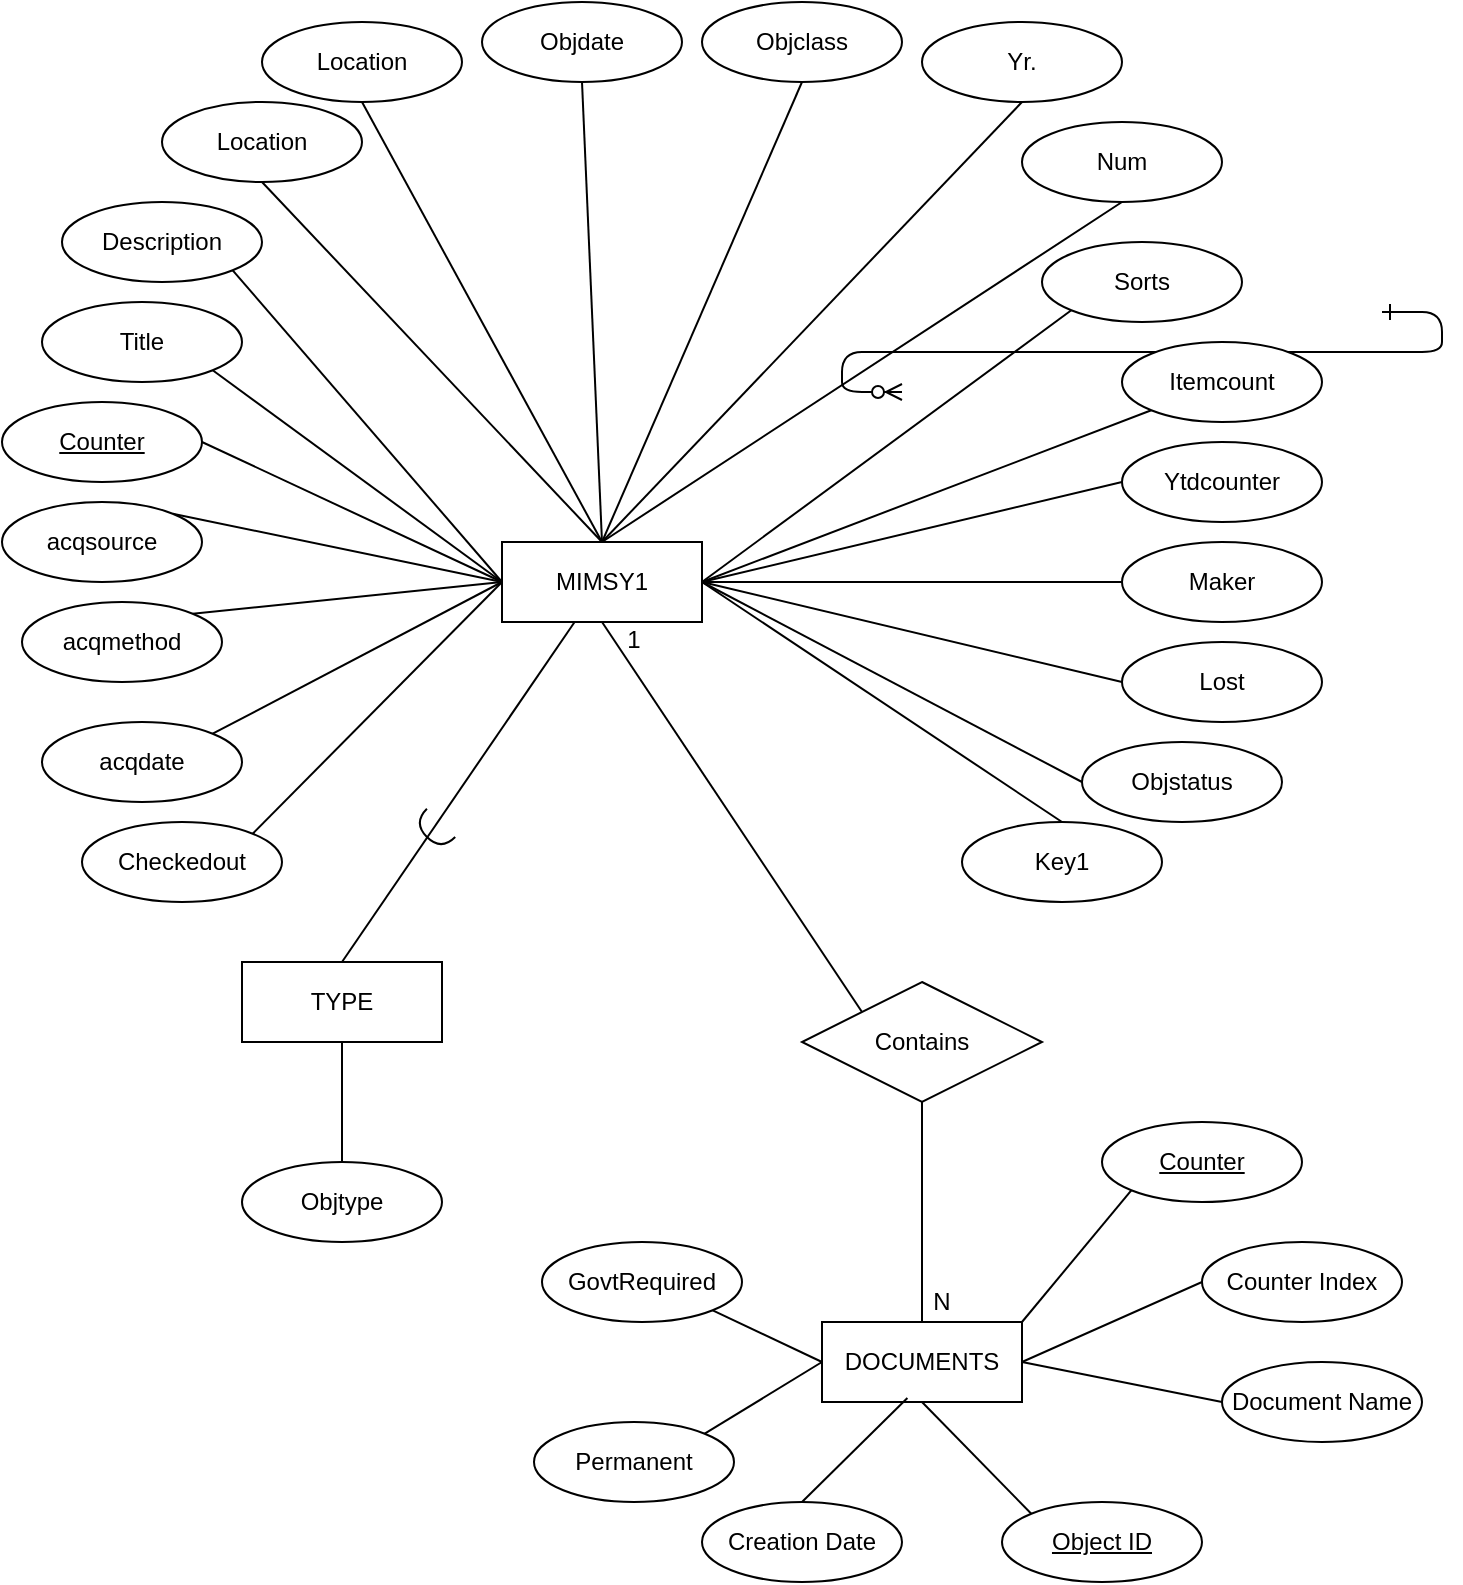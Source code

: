 <mxfile version="13.6.2" type="device"><diagram id="R2lEEEUBdFMjLlhIrx00" name="Page-1"><mxGraphModel dx="992" dy="731" grid="1" gridSize="10" guides="1" tooltips="1" connect="1" arrows="1" fold="1" page="1" pageScale="1" pageWidth="850" pageHeight="1100" math="0" shadow="0" extFonts="Permanent Marker^https://fonts.googleapis.com/css?family=Permanent+Marker"><root><mxCell id="0"/><mxCell id="1" parent="0"/><mxCell id="C-vyLk0tnHw3VtMMgP7b-12" value="" style="edgeStyle=entityRelationEdgeStyle;endArrow=ERzeroToMany;startArrow=ERone;endFill=1;startFill=0;" parent="1" target="C-vyLk0tnHw3VtMMgP7b-17" edge="1"><mxGeometry width="100" height="100" relative="1" as="geometry"><mxPoint x="700" y="165" as="sourcePoint"/><mxPoint x="460" y="205" as="targetPoint"/></mxGeometry></mxCell><mxCell id="3RVAJ6y1bHNvWpGgUxyZ-4" style="rounded=0;orthogonalLoop=1;jettySize=auto;html=1;exitX=0;exitY=0.5;exitDx=0;exitDy=0;entryX=1;entryY=0.5;entryDx=0;entryDy=0;endArrow=none;endFill=0;" edge="1" parent="1" source="3RVAJ6y1bHNvWpGgUxyZ-1" target="3RVAJ6y1bHNvWpGgUxyZ-3"><mxGeometry relative="1" as="geometry"/></mxCell><mxCell id="3RVAJ6y1bHNvWpGgUxyZ-1" value="MIMSY1" style="whiteSpace=wrap;html=1;align=center;" vertex="1" parent="1"><mxGeometry x="260" y="280" width="100" height="40" as="geometry"/></mxCell><mxCell id="3RVAJ6y1bHNvWpGgUxyZ-3" value="Counter" style="ellipse;whiteSpace=wrap;html=1;align=center;fontStyle=4;" vertex="1" parent="1"><mxGeometry x="10" y="210" width="100" height="40" as="geometry"/></mxCell><mxCell id="3RVAJ6y1bHNvWpGgUxyZ-10" style="edgeStyle=none;rounded=0;orthogonalLoop=1;jettySize=auto;html=1;exitX=1;exitY=1;exitDx=0;exitDy=0;entryX=0;entryY=0.5;entryDx=0;entryDy=0;endArrow=none;endFill=0;" edge="1" parent="1" source="3RVAJ6y1bHNvWpGgUxyZ-5" target="3RVAJ6y1bHNvWpGgUxyZ-1"><mxGeometry relative="1" as="geometry"/></mxCell><mxCell id="3RVAJ6y1bHNvWpGgUxyZ-5" value="Title" style="ellipse;whiteSpace=wrap;html=1;align=center;" vertex="1" parent="1"><mxGeometry x="30" y="160" width="100" height="40" as="geometry"/></mxCell><mxCell id="3RVAJ6y1bHNvWpGgUxyZ-11" style="edgeStyle=none;rounded=0;orthogonalLoop=1;jettySize=auto;html=1;exitX=1;exitY=1;exitDx=0;exitDy=0;entryX=0;entryY=0.5;entryDx=0;entryDy=0;endArrow=none;endFill=0;" edge="1" parent="1" source="3RVAJ6y1bHNvWpGgUxyZ-6" target="3RVAJ6y1bHNvWpGgUxyZ-1"><mxGeometry relative="1" as="geometry"/></mxCell><mxCell id="3RVAJ6y1bHNvWpGgUxyZ-6" value="Description" style="ellipse;whiteSpace=wrap;html=1;align=center;" vertex="1" parent="1"><mxGeometry x="40" y="110" width="100" height="40" as="geometry"/></mxCell><mxCell id="3RVAJ6y1bHNvWpGgUxyZ-12" style="edgeStyle=none;rounded=0;orthogonalLoop=1;jettySize=auto;html=1;exitX=0.5;exitY=1;exitDx=0;exitDy=0;entryX=0.5;entryY=0;entryDx=0;entryDy=0;endArrow=none;endFill=0;" edge="1" parent="1" source="3RVAJ6y1bHNvWpGgUxyZ-7" target="3RVAJ6y1bHNvWpGgUxyZ-1"><mxGeometry relative="1" as="geometry"/></mxCell><mxCell id="3RVAJ6y1bHNvWpGgUxyZ-7" value="Location" style="ellipse;whiteSpace=wrap;html=1;align=center;" vertex="1" parent="1"><mxGeometry x="90" y="60" width="100" height="40" as="geometry"/></mxCell><mxCell id="3RVAJ6y1bHNvWpGgUxyZ-13" style="edgeStyle=none;rounded=0;orthogonalLoop=1;jettySize=auto;html=1;exitX=0.5;exitY=1;exitDx=0;exitDy=0;endArrow=none;endFill=0;" edge="1" parent="1" source="3RVAJ6y1bHNvWpGgUxyZ-8"><mxGeometry relative="1" as="geometry"><mxPoint x="310" y="280" as="targetPoint"/></mxGeometry></mxCell><mxCell id="3RVAJ6y1bHNvWpGgUxyZ-8" value="Yr." style="ellipse;whiteSpace=wrap;html=1;align=center;" vertex="1" parent="1"><mxGeometry x="470" y="20" width="100" height="40" as="geometry"/></mxCell><mxCell id="3RVAJ6y1bHNvWpGgUxyZ-15" style="edgeStyle=none;rounded=0;orthogonalLoop=1;jettySize=auto;html=1;exitX=0.5;exitY=1;exitDx=0;exitDy=0;entryX=0.5;entryY=0;entryDx=0;entryDy=0;endArrow=none;endFill=0;" edge="1" parent="1" source="3RVAJ6y1bHNvWpGgUxyZ-14" target="3RVAJ6y1bHNvWpGgUxyZ-1"><mxGeometry relative="1" as="geometry"/></mxCell><mxCell id="3RVAJ6y1bHNvWpGgUxyZ-14" value="Num" style="ellipse;whiteSpace=wrap;html=1;align=center;" vertex="1" parent="1"><mxGeometry x="520" y="70" width="100" height="40" as="geometry"/></mxCell><mxCell id="3RVAJ6y1bHNvWpGgUxyZ-33" style="edgeStyle=none;rounded=0;orthogonalLoop=1;jettySize=auto;html=1;exitX=0;exitY=1;exitDx=0;exitDy=0;entryX=1;entryY=0.5;entryDx=0;entryDy=0;endArrow=none;endFill=0;" edge="1" parent="1" source="3RVAJ6y1bHNvWpGgUxyZ-16" target="3RVAJ6y1bHNvWpGgUxyZ-1"><mxGeometry relative="1" as="geometry"/></mxCell><mxCell id="3RVAJ6y1bHNvWpGgUxyZ-16" value="Itemcount" style="ellipse;whiteSpace=wrap;html=1;align=center;" vertex="1" parent="1"><mxGeometry x="570" y="180" width="100" height="40" as="geometry"/></mxCell><mxCell id="3RVAJ6y1bHNvWpGgUxyZ-34" style="edgeStyle=none;rounded=0;orthogonalLoop=1;jettySize=auto;html=1;exitX=0;exitY=0.5;exitDx=0;exitDy=0;entryX=1;entryY=0.5;entryDx=0;entryDy=0;endArrow=none;endFill=0;" edge="1" parent="1" source="3RVAJ6y1bHNvWpGgUxyZ-17" target="3RVAJ6y1bHNvWpGgUxyZ-1"><mxGeometry relative="1" as="geometry"/></mxCell><mxCell id="3RVAJ6y1bHNvWpGgUxyZ-17" value="Ytdcounter&lt;span style=&quot;color: rgba(0 , 0 , 0 , 0) ; font-family: monospace ; font-size: 0px&quot;&gt;%3CmxGraphModel%3E%3Croot%3E%3CmxCell%20id%3D%220%22%2F%3E%3CmxCell%20id%3D%221%22%20parent%3D%220%22%2F%3E%3CmxCell%20id%3D%222%22%20value%3D%22Sorts%22%20style%3D%22ellipse%3BwhiteSpace%3Dwrap%3Bhtml%3D1%3Balign%3Dcenter%3B%22%20vertex%3D%221%22%20parent%3D%221%22%3E%3CmxGeometry%20x%3D%22420%22%20y%3D%2290%22%20width%3D%22100%22%20height%3D%2240%22%20as%3D%22geometry%22%2F%3E%3C%2FmxCell%3E%3C%2Froot%3E%3C%2FmxGraphModel%3E&lt;/span&gt;" style="ellipse;whiteSpace=wrap;html=1;align=center;" vertex="1" parent="1"><mxGeometry x="570" y="230" width="100" height="40" as="geometry"/></mxCell><mxCell id="3RVAJ6y1bHNvWpGgUxyZ-32" style="edgeStyle=none;rounded=0;orthogonalLoop=1;jettySize=auto;html=1;exitX=0;exitY=1;exitDx=0;exitDy=0;entryX=1;entryY=0.5;entryDx=0;entryDy=0;endArrow=none;endFill=0;" edge="1" parent="1" source="3RVAJ6y1bHNvWpGgUxyZ-18" target="3RVAJ6y1bHNvWpGgUxyZ-1"><mxGeometry relative="1" as="geometry"/></mxCell><mxCell id="3RVAJ6y1bHNvWpGgUxyZ-18" value="Sorts" style="ellipse;whiteSpace=wrap;html=1;align=center;" vertex="1" parent="1"><mxGeometry x="530" y="130" width="100" height="40" as="geometry"/></mxCell><mxCell id="3RVAJ6y1bHNvWpGgUxyZ-35" style="edgeStyle=none;rounded=0;orthogonalLoop=1;jettySize=auto;html=1;exitX=0;exitY=0.5;exitDx=0;exitDy=0;entryX=1;entryY=0.5;entryDx=0;entryDy=0;endArrow=none;endFill=0;" edge="1" parent="1" source="3RVAJ6y1bHNvWpGgUxyZ-19" target="3RVAJ6y1bHNvWpGgUxyZ-1"><mxGeometry relative="1" as="geometry"/></mxCell><mxCell id="3RVAJ6y1bHNvWpGgUxyZ-19" value="Maker" style="ellipse;whiteSpace=wrap;html=1;align=center;" vertex="1" parent="1"><mxGeometry x="570" y="280" width="100" height="40" as="geometry"/></mxCell><mxCell id="3RVAJ6y1bHNvWpGgUxyZ-42" style="edgeStyle=none;rounded=0;orthogonalLoop=1;jettySize=auto;html=1;exitX=0.5;exitY=1;exitDx=0;exitDy=0;endArrow=none;endFill=0;" edge="1" parent="1" source="3RVAJ6y1bHNvWpGgUxyZ-20"><mxGeometry relative="1" as="geometry"><mxPoint x="310" y="280" as="targetPoint"/></mxGeometry></mxCell><mxCell id="3RVAJ6y1bHNvWpGgUxyZ-20" value="Objclass&lt;span style=&quot;color: rgba(0 , 0 , 0 , 0) ; font-family: monospace ; font-size: 0px&quot;&gt;%3CmxGraphModel%3E%3Croot%3E%3CmxCell%20id%3D%220%22%2F%3E%3CmxCell%20id%3D%221%22%20parent%3D%220%22%2F%3E%3CmxCell%20id%3D%222%22%20value%3D%22Sorts%22%20style%3D%22ellipse%3BwhiteSpace%3Dwrap%3Bhtml%3D1%3Balign%3Dcenter%3B%22%20vertex%3D%221%22%20parent%3D%221%22%3E%3CmxGeometry%20x%3D%22420%22%20y%3D%2290%22%20width%3D%22100%22%20height%3D%2240%22%20as%3D%22geometry%22%2F%3E%3C%2FmxCell%3E%3C%2Froot%3E%3C%2FmxGraphModel%3E&lt;/span&gt;" style="ellipse;whiteSpace=wrap;html=1;align=center;" vertex="1" parent="1"><mxGeometry x="360" y="10" width="100" height="40" as="geometry"/></mxCell><mxCell id="3RVAJ6y1bHNvWpGgUxyZ-46" style="edgeStyle=none;rounded=0;orthogonalLoop=1;jettySize=auto;html=1;exitX=1;exitY=0;exitDx=0;exitDy=0;endArrow=none;endFill=0;" edge="1" parent="1" source="3RVAJ6y1bHNvWpGgUxyZ-21"><mxGeometry relative="1" as="geometry"><mxPoint x="260" y="300" as="targetPoint"/></mxGeometry></mxCell><mxCell id="3RVAJ6y1bHNvWpGgUxyZ-21" value="Checkedout" style="ellipse;whiteSpace=wrap;html=1;align=center;" vertex="1" parent="1"><mxGeometry x="50" y="420" width="100" height="40" as="geometry"/></mxCell><mxCell id="3RVAJ6y1bHNvWpGgUxyZ-36" style="edgeStyle=none;rounded=0;orthogonalLoop=1;jettySize=auto;html=1;exitX=0;exitY=0.5;exitDx=0;exitDy=0;entryX=1;entryY=0.5;entryDx=0;entryDy=0;endArrow=none;endFill=0;" edge="1" parent="1" source="3RVAJ6y1bHNvWpGgUxyZ-22" target="3RVAJ6y1bHNvWpGgUxyZ-1"><mxGeometry relative="1" as="geometry"/></mxCell><mxCell id="3RVAJ6y1bHNvWpGgUxyZ-22" value="Lost" style="ellipse;whiteSpace=wrap;html=1;align=center;" vertex="1" parent="1"><mxGeometry x="570" y="330" width="100" height="40" as="geometry"/></mxCell><mxCell id="3RVAJ6y1bHNvWpGgUxyZ-44" style="edgeStyle=none;rounded=0;orthogonalLoop=1;jettySize=auto;html=1;exitX=0.5;exitY=1;exitDx=0;exitDy=0;endArrow=none;endFill=0;" edge="1" parent="1" source="3RVAJ6y1bHNvWpGgUxyZ-23"><mxGeometry relative="1" as="geometry"><mxPoint x="310" y="280" as="targetPoint"/></mxGeometry></mxCell><mxCell id="3RVAJ6y1bHNvWpGgUxyZ-23" value="Objdate" style="ellipse;whiteSpace=wrap;html=1;align=center;" vertex="1" parent="1"><mxGeometry x="250" y="10" width="100" height="40" as="geometry"/></mxCell><mxCell id="3RVAJ6y1bHNvWpGgUxyZ-25" style="edgeStyle=none;rounded=0;orthogonalLoop=1;jettySize=auto;html=1;exitX=1;exitY=0;exitDx=0;exitDy=0;entryX=0;entryY=0.5;entryDx=0;entryDy=0;endArrow=none;endFill=0;" edge="1" parent="1" source="3RVAJ6y1bHNvWpGgUxyZ-24" target="3RVAJ6y1bHNvWpGgUxyZ-1"><mxGeometry relative="1" as="geometry"/></mxCell><mxCell id="3RVAJ6y1bHNvWpGgUxyZ-24" value="acqsource" style="ellipse;whiteSpace=wrap;html=1;align=center;" vertex="1" parent="1"><mxGeometry x="10" y="260" width="100" height="40" as="geometry"/></mxCell><mxCell id="3RVAJ6y1bHNvWpGgUxyZ-27" style="edgeStyle=none;rounded=0;orthogonalLoop=1;jettySize=auto;html=1;exitX=1;exitY=0;exitDx=0;exitDy=0;endArrow=none;endFill=0;" edge="1" parent="1" source="3RVAJ6y1bHNvWpGgUxyZ-26"><mxGeometry relative="1" as="geometry"><mxPoint x="260" y="300" as="targetPoint"/></mxGeometry></mxCell><mxCell id="3RVAJ6y1bHNvWpGgUxyZ-26" value="acqmethod" style="ellipse;whiteSpace=wrap;html=1;align=center;" vertex="1" parent="1"><mxGeometry x="20" y="310" width="100" height="40" as="geometry"/></mxCell><mxCell id="3RVAJ6y1bHNvWpGgUxyZ-43" style="edgeStyle=none;rounded=0;orthogonalLoop=1;jettySize=auto;html=1;exitX=1;exitY=0;exitDx=0;exitDy=0;entryX=0;entryY=0.5;entryDx=0;entryDy=0;endArrow=none;endFill=0;" edge="1" parent="1" source="3RVAJ6y1bHNvWpGgUxyZ-28" target="3RVAJ6y1bHNvWpGgUxyZ-1"><mxGeometry relative="1" as="geometry"/></mxCell><mxCell id="3RVAJ6y1bHNvWpGgUxyZ-28" value="acqdate" style="ellipse;whiteSpace=wrap;html=1;align=center;" vertex="1" parent="1"><mxGeometry x="30" y="370" width="100" height="40" as="geometry"/></mxCell><mxCell id="3RVAJ6y1bHNvWpGgUxyZ-39" style="edgeStyle=none;rounded=0;orthogonalLoop=1;jettySize=auto;html=1;exitX=0;exitY=0.5;exitDx=0;exitDy=0;entryX=1;entryY=0.5;entryDx=0;entryDy=0;endArrow=none;endFill=0;" edge="1" parent="1" source="3RVAJ6y1bHNvWpGgUxyZ-29" target="3RVAJ6y1bHNvWpGgUxyZ-1"><mxGeometry relative="1" as="geometry"/></mxCell><mxCell id="3RVAJ6y1bHNvWpGgUxyZ-29" value="Objstatus" style="ellipse;whiteSpace=wrap;html=1;align=center;" vertex="1" parent="1"><mxGeometry x="550" y="380" width="100" height="40" as="geometry"/></mxCell><mxCell id="3RVAJ6y1bHNvWpGgUxyZ-40" style="edgeStyle=none;rounded=0;orthogonalLoop=1;jettySize=auto;html=1;exitX=0.5;exitY=1;exitDx=0;exitDy=0;endArrow=none;endFill=0;" edge="1" parent="1" source="3RVAJ6y1bHNvWpGgUxyZ-30"><mxGeometry relative="1" as="geometry"><mxPoint x="310" y="280" as="targetPoint"/></mxGeometry></mxCell><mxCell id="3RVAJ6y1bHNvWpGgUxyZ-30" value="Location" style="ellipse;whiteSpace=wrap;html=1;align=center;" vertex="1" parent="1"><mxGeometry x="140" y="20" width="100" height="40" as="geometry"/></mxCell><mxCell id="3RVAJ6y1bHNvWpGgUxyZ-47" style="edgeStyle=none;rounded=0;orthogonalLoop=1;jettySize=auto;html=1;exitX=0.5;exitY=0;exitDx=0;exitDy=0;entryX=1;entryY=0.5;entryDx=0;entryDy=0;endArrow=none;endFill=0;" edge="1" parent="1" source="3RVAJ6y1bHNvWpGgUxyZ-31" target="3RVAJ6y1bHNvWpGgUxyZ-1"><mxGeometry relative="1" as="geometry"/></mxCell><mxCell id="3RVAJ6y1bHNvWpGgUxyZ-31" value="Key1" style="ellipse;whiteSpace=wrap;html=1;align=center;" vertex="1" parent="1"><mxGeometry x="490" y="420" width="100" height="40" as="geometry"/></mxCell><mxCell id="3RVAJ6y1bHNvWpGgUxyZ-49" style="edgeStyle=none;rounded=0;orthogonalLoop=1;jettySize=auto;html=1;exitX=0;exitY=0;exitDx=0;exitDy=0;endArrow=none;endFill=0;" edge="1" parent="1" source="3RVAJ6y1bHNvWpGgUxyZ-38"><mxGeometry relative="1" as="geometry"><mxPoint x="310" y="320" as="targetPoint"/></mxGeometry></mxCell><mxCell id="3RVAJ6y1bHNvWpGgUxyZ-57" style="edgeStyle=none;rounded=0;orthogonalLoop=1;jettySize=auto;html=1;exitX=0.5;exitY=1;exitDx=0;exitDy=0;entryX=0.5;entryY=0;entryDx=0;entryDy=0;endArrow=none;endFill=0;" edge="1" parent="1" source="3RVAJ6y1bHNvWpGgUxyZ-38" target="3RVAJ6y1bHNvWpGgUxyZ-56"><mxGeometry relative="1" as="geometry"/></mxCell><mxCell id="3RVAJ6y1bHNvWpGgUxyZ-38" value="Contains" style="shape=rhombus;perimeter=rhombusPerimeter;whiteSpace=wrap;html=1;align=center;" vertex="1" parent="1"><mxGeometry x="410" y="500" width="120" height="60" as="geometry"/></mxCell><mxCell id="3RVAJ6y1bHNvWpGgUxyZ-51" style="edgeStyle=none;rounded=0;orthogonalLoop=1;jettySize=auto;html=1;exitX=0.5;exitY=0;exitDx=0;exitDy=0;endArrow=none;endFill=0;" edge="1" parent="1" source="3RVAJ6y1bHNvWpGgUxyZ-50" target="3RVAJ6y1bHNvWpGgUxyZ-1"><mxGeometry relative="1" as="geometry"/></mxCell><mxCell id="3RVAJ6y1bHNvWpGgUxyZ-54" style="edgeStyle=none;rounded=0;orthogonalLoop=1;jettySize=auto;html=1;exitX=0.5;exitY=1;exitDx=0;exitDy=0;entryX=0.5;entryY=0;entryDx=0;entryDy=0;endArrow=none;endFill=0;" edge="1" parent="1" source="3RVAJ6y1bHNvWpGgUxyZ-50" target="3RVAJ6y1bHNvWpGgUxyZ-52"><mxGeometry relative="1" as="geometry"/></mxCell><mxCell id="3RVAJ6y1bHNvWpGgUxyZ-50" value="TYPE" style="whiteSpace=wrap;html=1;align=center;" vertex="1" parent="1"><mxGeometry x="130" y="490" width="100" height="40" as="geometry"/></mxCell><mxCell id="3RVAJ6y1bHNvWpGgUxyZ-52" value="Objtype" style="ellipse;whiteSpace=wrap;html=1;align=center;" vertex="1" parent="1"><mxGeometry x="130" y="590" width="100" height="40" as="geometry"/></mxCell><mxCell id="3RVAJ6y1bHNvWpGgUxyZ-55" value="" style="shape=requiredInterface;html=1;verticalLabelPosition=bottom;rotation=135;" vertex="1" parent="1"><mxGeometry x="221" y="414" width="10" height="20" as="geometry"/></mxCell><mxCell id="3RVAJ6y1bHNvWpGgUxyZ-64" style="edgeStyle=none;rounded=0;orthogonalLoop=1;jettySize=auto;html=1;exitX=1;exitY=0;exitDx=0;exitDy=0;entryX=0;entryY=1;entryDx=0;entryDy=0;endArrow=none;endFill=0;" edge="1" parent="1" source="3RVAJ6y1bHNvWpGgUxyZ-56" target="3RVAJ6y1bHNvWpGgUxyZ-61"><mxGeometry relative="1" as="geometry"/></mxCell><mxCell id="3RVAJ6y1bHNvWpGgUxyZ-66" style="edgeStyle=none;rounded=0;orthogonalLoop=1;jettySize=auto;html=1;exitX=1;exitY=0.5;exitDx=0;exitDy=0;entryX=0;entryY=0.5;entryDx=0;entryDy=0;endArrow=none;endFill=0;" edge="1" parent="1" source="3RVAJ6y1bHNvWpGgUxyZ-56" target="3RVAJ6y1bHNvWpGgUxyZ-65"><mxGeometry relative="1" as="geometry"/></mxCell><mxCell id="3RVAJ6y1bHNvWpGgUxyZ-71" style="edgeStyle=none;rounded=0;orthogonalLoop=1;jettySize=auto;html=1;exitX=0.5;exitY=1;exitDx=0;exitDy=0;entryX=0;entryY=0;entryDx=0;entryDy=0;endArrow=none;endFill=0;" edge="1" parent="1" source="3RVAJ6y1bHNvWpGgUxyZ-56" target="3RVAJ6y1bHNvWpGgUxyZ-70"><mxGeometry relative="1" as="geometry"/></mxCell><mxCell id="3RVAJ6y1bHNvWpGgUxyZ-56" value="DOCUMENTS" style="whiteSpace=wrap;html=1;align=center;" vertex="1" parent="1"><mxGeometry x="420" y="670" width="100" height="40" as="geometry"/></mxCell><mxCell id="3RVAJ6y1bHNvWpGgUxyZ-58" value="1" style="text;html=1;strokeColor=none;fillColor=none;align=center;verticalAlign=middle;whiteSpace=wrap;rounded=0;" vertex="1" parent="1"><mxGeometry x="306" y="319" width="40" height="20" as="geometry"/></mxCell><mxCell id="3RVAJ6y1bHNvWpGgUxyZ-60" value="N" style="text;html=1;strokeColor=none;fillColor=none;align=center;verticalAlign=middle;whiteSpace=wrap;rounded=0;" vertex="1" parent="1"><mxGeometry x="460" y="650" width="40" height="20" as="geometry"/></mxCell><mxCell id="3RVAJ6y1bHNvWpGgUxyZ-61" value="Counter" style="ellipse;whiteSpace=wrap;html=1;align=center;fontStyle=4;" vertex="1" parent="1"><mxGeometry x="560" y="570" width="100" height="40" as="geometry"/></mxCell><mxCell id="3RVAJ6y1bHNvWpGgUxyZ-65" value="Counter Index" style="ellipse;whiteSpace=wrap;html=1;align=center;" vertex="1" parent="1"><mxGeometry x="610" y="630" width="100" height="40" as="geometry"/></mxCell><mxCell id="3RVAJ6y1bHNvWpGgUxyZ-69" style="edgeStyle=none;rounded=0;orthogonalLoop=1;jettySize=auto;html=1;exitX=0;exitY=0.5;exitDx=0;exitDy=0;entryX=1;entryY=0.5;entryDx=0;entryDy=0;endArrow=none;endFill=0;" edge="1" parent="1" source="3RVAJ6y1bHNvWpGgUxyZ-68" target="3RVAJ6y1bHNvWpGgUxyZ-56"><mxGeometry relative="1" as="geometry"/></mxCell><mxCell id="3RVAJ6y1bHNvWpGgUxyZ-68" value="Document Name" style="ellipse;whiteSpace=wrap;html=1;align=center;" vertex="1" parent="1"><mxGeometry x="620" y="690" width="100" height="40" as="geometry"/></mxCell><mxCell id="3RVAJ6y1bHNvWpGgUxyZ-70" value="&lt;u&gt;Object ID&lt;/u&gt;" style="ellipse;whiteSpace=wrap;html=1;align=center;" vertex="1" parent="1"><mxGeometry x="510" y="760" width="100" height="40" as="geometry"/></mxCell><mxCell id="3RVAJ6y1bHNvWpGgUxyZ-73" style="edgeStyle=none;rounded=0;orthogonalLoop=1;jettySize=auto;html=1;exitX=0.5;exitY=0;exitDx=0;exitDy=0;entryX=0.427;entryY=0.95;entryDx=0;entryDy=0;entryPerimeter=0;endArrow=none;endFill=0;" edge="1" parent="1" source="3RVAJ6y1bHNvWpGgUxyZ-72" target="3RVAJ6y1bHNvWpGgUxyZ-56"><mxGeometry relative="1" as="geometry"/></mxCell><mxCell id="3RVAJ6y1bHNvWpGgUxyZ-72" value="Creation Date" style="ellipse;whiteSpace=wrap;html=1;align=center;" vertex="1" parent="1"><mxGeometry x="360" y="760" width="100" height="40" as="geometry"/></mxCell><mxCell id="3RVAJ6y1bHNvWpGgUxyZ-75" style="edgeStyle=none;rounded=0;orthogonalLoop=1;jettySize=auto;html=1;exitX=1;exitY=0;exitDx=0;exitDy=0;entryX=0;entryY=0.5;entryDx=0;entryDy=0;endArrow=none;endFill=0;" edge="1" parent="1" source="3RVAJ6y1bHNvWpGgUxyZ-74" target="3RVAJ6y1bHNvWpGgUxyZ-56"><mxGeometry relative="1" as="geometry"/></mxCell><mxCell id="3RVAJ6y1bHNvWpGgUxyZ-74" value="Permanent" style="ellipse;whiteSpace=wrap;html=1;align=center;" vertex="1" parent="1"><mxGeometry x="276" y="720" width="100" height="40" as="geometry"/></mxCell><mxCell id="3RVAJ6y1bHNvWpGgUxyZ-77" style="edgeStyle=none;rounded=0;orthogonalLoop=1;jettySize=auto;html=1;exitX=1;exitY=1;exitDx=0;exitDy=0;endArrow=none;endFill=0;" edge="1" parent="1" source="3RVAJ6y1bHNvWpGgUxyZ-76"><mxGeometry relative="1" as="geometry"><mxPoint x="420" y="690" as="targetPoint"/></mxGeometry></mxCell><mxCell id="3RVAJ6y1bHNvWpGgUxyZ-76" value="GovtRequired" style="ellipse;whiteSpace=wrap;html=1;align=center;" vertex="1" parent="1"><mxGeometry x="280" y="630" width="100" height="40" as="geometry"/></mxCell></root></mxGraphModel></diagram></mxfile>
